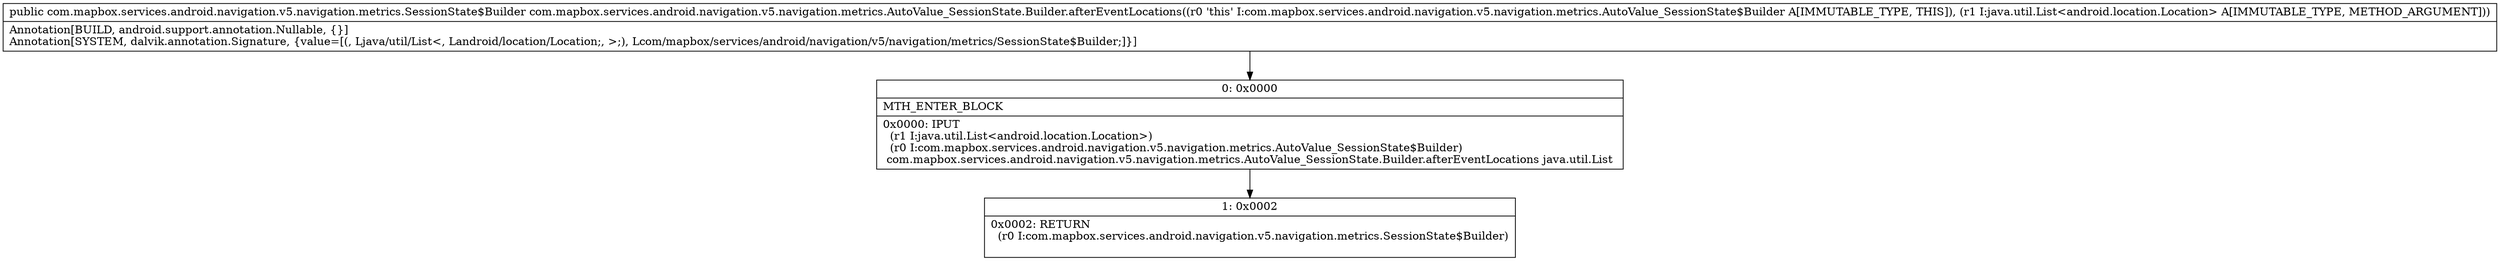 digraph "CFG forcom.mapbox.services.android.navigation.v5.navigation.metrics.AutoValue_SessionState.Builder.afterEventLocations(Ljava\/util\/List;)Lcom\/mapbox\/services\/android\/navigation\/v5\/navigation\/metrics\/SessionState$Builder;" {
Node_0 [shape=record,label="{0\:\ 0x0000|MTH_ENTER_BLOCK\l|0x0000: IPUT  \l  (r1 I:java.util.List\<android.location.Location\>)\l  (r0 I:com.mapbox.services.android.navigation.v5.navigation.metrics.AutoValue_SessionState$Builder)\l com.mapbox.services.android.navigation.v5.navigation.metrics.AutoValue_SessionState.Builder.afterEventLocations java.util.List \l}"];
Node_1 [shape=record,label="{1\:\ 0x0002|0x0002: RETURN  \l  (r0 I:com.mapbox.services.android.navigation.v5.navigation.metrics.SessionState$Builder)\l \l}"];
MethodNode[shape=record,label="{public com.mapbox.services.android.navigation.v5.navigation.metrics.SessionState$Builder com.mapbox.services.android.navigation.v5.navigation.metrics.AutoValue_SessionState.Builder.afterEventLocations((r0 'this' I:com.mapbox.services.android.navigation.v5.navigation.metrics.AutoValue_SessionState$Builder A[IMMUTABLE_TYPE, THIS]), (r1 I:java.util.List\<android.location.Location\> A[IMMUTABLE_TYPE, METHOD_ARGUMENT]))  | Annotation[BUILD, android.support.annotation.Nullable, \{\}]\lAnnotation[SYSTEM, dalvik.annotation.Signature, \{value=[(, Ljava\/util\/List\<, Landroid\/location\/Location;, \>;), Lcom\/mapbox\/services\/android\/navigation\/v5\/navigation\/metrics\/SessionState$Builder;]\}]\l}"];
MethodNode -> Node_0;
Node_0 -> Node_1;
}

